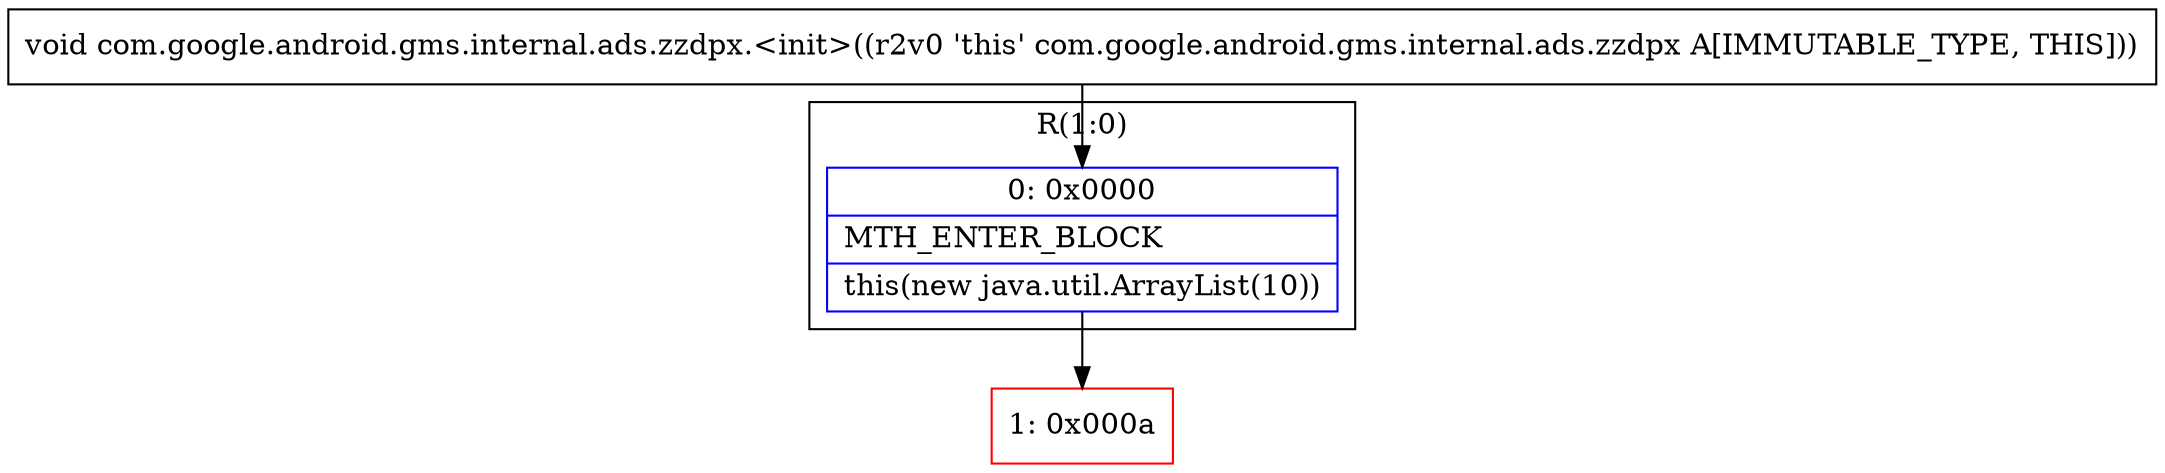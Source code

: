 digraph "CFG forcom.google.android.gms.internal.ads.zzdpx.\<init\>()V" {
subgraph cluster_Region_831421296 {
label = "R(1:0)";
node [shape=record,color=blue];
Node_0 [shape=record,label="{0\:\ 0x0000|MTH_ENTER_BLOCK\l|this(new java.util.ArrayList(10))\l}"];
}
Node_1 [shape=record,color=red,label="{1\:\ 0x000a}"];
MethodNode[shape=record,label="{void com.google.android.gms.internal.ads.zzdpx.\<init\>((r2v0 'this' com.google.android.gms.internal.ads.zzdpx A[IMMUTABLE_TYPE, THIS])) }"];
MethodNode -> Node_0;
Node_0 -> Node_1;
}

